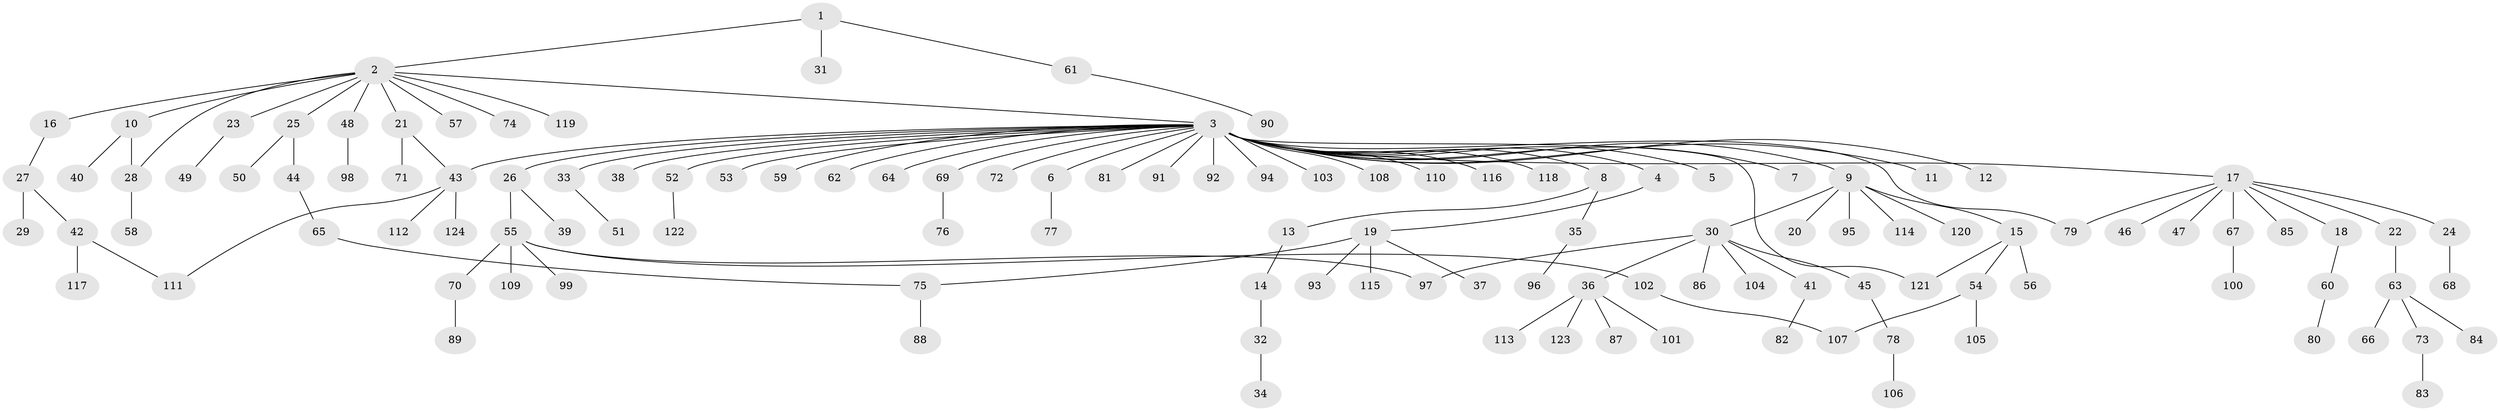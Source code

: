 // Generated by graph-tools (version 1.1) at 2025/48/03/09/25 04:48:34]
// undirected, 124 vertices, 131 edges
graph export_dot {
graph [start="1"]
  node [color=gray90,style=filled];
  1;
  2;
  3;
  4;
  5;
  6;
  7;
  8;
  9;
  10;
  11;
  12;
  13;
  14;
  15;
  16;
  17;
  18;
  19;
  20;
  21;
  22;
  23;
  24;
  25;
  26;
  27;
  28;
  29;
  30;
  31;
  32;
  33;
  34;
  35;
  36;
  37;
  38;
  39;
  40;
  41;
  42;
  43;
  44;
  45;
  46;
  47;
  48;
  49;
  50;
  51;
  52;
  53;
  54;
  55;
  56;
  57;
  58;
  59;
  60;
  61;
  62;
  63;
  64;
  65;
  66;
  67;
  68;
  69;
  70;
  71;
  72;
  73;
  74;
  75;
  76;
  77;
  78;
  79;
  80;
  81;
  82;
  83;
  84;
  85;
  86;
  87;
  88;
  89;
  90;
  91;
  92;
  93;
  94;
  95;
  96;
  97;
  98;
  99;
  100;
  101;
  102;
  103;
  104;
  105;
  106;
  107;
  108;
  109;
  110;
  111;
  112;
  113;
  114;
  115;
  116;
  117;
  118;
  119;
  120;
  121;
  122;
  123;
  124;
  1 -- 2;
  1 -- 31;
  1 -- 61;
  2 -- 3;
  2 -- 10;
  2 -- 16;
  2 -- 21;
  2 -- 23;
  2 -- 25;
  2 -- 28;
  2 -- 48;
  2 -- 57;
  2 -- 74;
  2 -- 119;
  3 -- 4;
  3 -- 5;
  3 -- 6;
  3 -- 7;
  3 -- 8;
  3 -- 9;
  3 -- 11;
  3 -- 12;
  3 -- 17;
  3 -- 26;
  3 -- 33;
  3 -- 38;
  3 -- 43;
  3 -- 52;
  3 -- 53;
  3 -- 59;
  3 -- 62;
  3 -- 64;
  3 -- 69;
  3 -- 72;
  3 -- 79;
  3 -- 81;
  3 -- 91;
  3 -- 92;
  3 -- 94;
  3 -- 103;
  3 -- 108;
  3 -- 110;
  3 -- 116;
  3 -- 118;
  3 -- 121;
  4 -- 19;
  6 -- 77;
  8 -- 13;
  8 -- 35;
  9 -- 15;
  9 -- 20;
  9 -- 30;
  9 -- 95;
  9 -- 114;
  9 -- 120;
  10 -- 28;
  10 -- 40;
  13 -- 14;
  14 -- 32;
  15 -- 54;
  15 -- 56;
  15 -- 121;
  16 -- 27;
  17 -- 18;
  17 -- 22;
  17 -- 24;
  17 -- 46;
  17 -- 47;
  17 -- 67;
  17 -- 79;
  17 -- 85;
  18 -- 60;
  19 -- 37;
  19 -- 75;
  19 -- 93;
  19 -- 115;
  21 -- 43;
  21 -- 71;
  22 -- 63;
  23 -- 49;
  24 -- 68;
  25 -- 44;
  25 -- 50;
  26 -- 39;
  26 -- 55;
  27 -- 29;
  27 -- 42;
  28 -- 58;
  30 -- 36;
  30 -- 41;
  30 -- 45;
  30 -- 86;
  30 -- 97;
  30 -- 104;
  32 -- 34;
  33 -- 51;
  35 -- 96;
  36 -- 87;
  36 -- 101;
  36 -- 113;
  36 -- 123;
  41 -- 82;
  42 -- 111;
  42 -- 117;
  43 -- 111;
  43 -- 112;
  43 -- 124;
  44 -- 65;
  45 -- 78;
  48 -- 98;
  52 -- 122;
  54 -- 105;
  54 -- 107;
  55 -- 70;
  55 -- 97;
  55 -- 99;
  55 -- 102;
  55 -- 109;
  60 -- 80;
  61 -- 90;
  63 -- 66;
  63 -- 73;
  63 -- 84;
  65 -- 75;
  67 -- 100;
  69 -- 76;
  70 -- 89;
  73 -- 83;
  75 -- 88;
  78 -- 106;
  102 -- 107;
}
